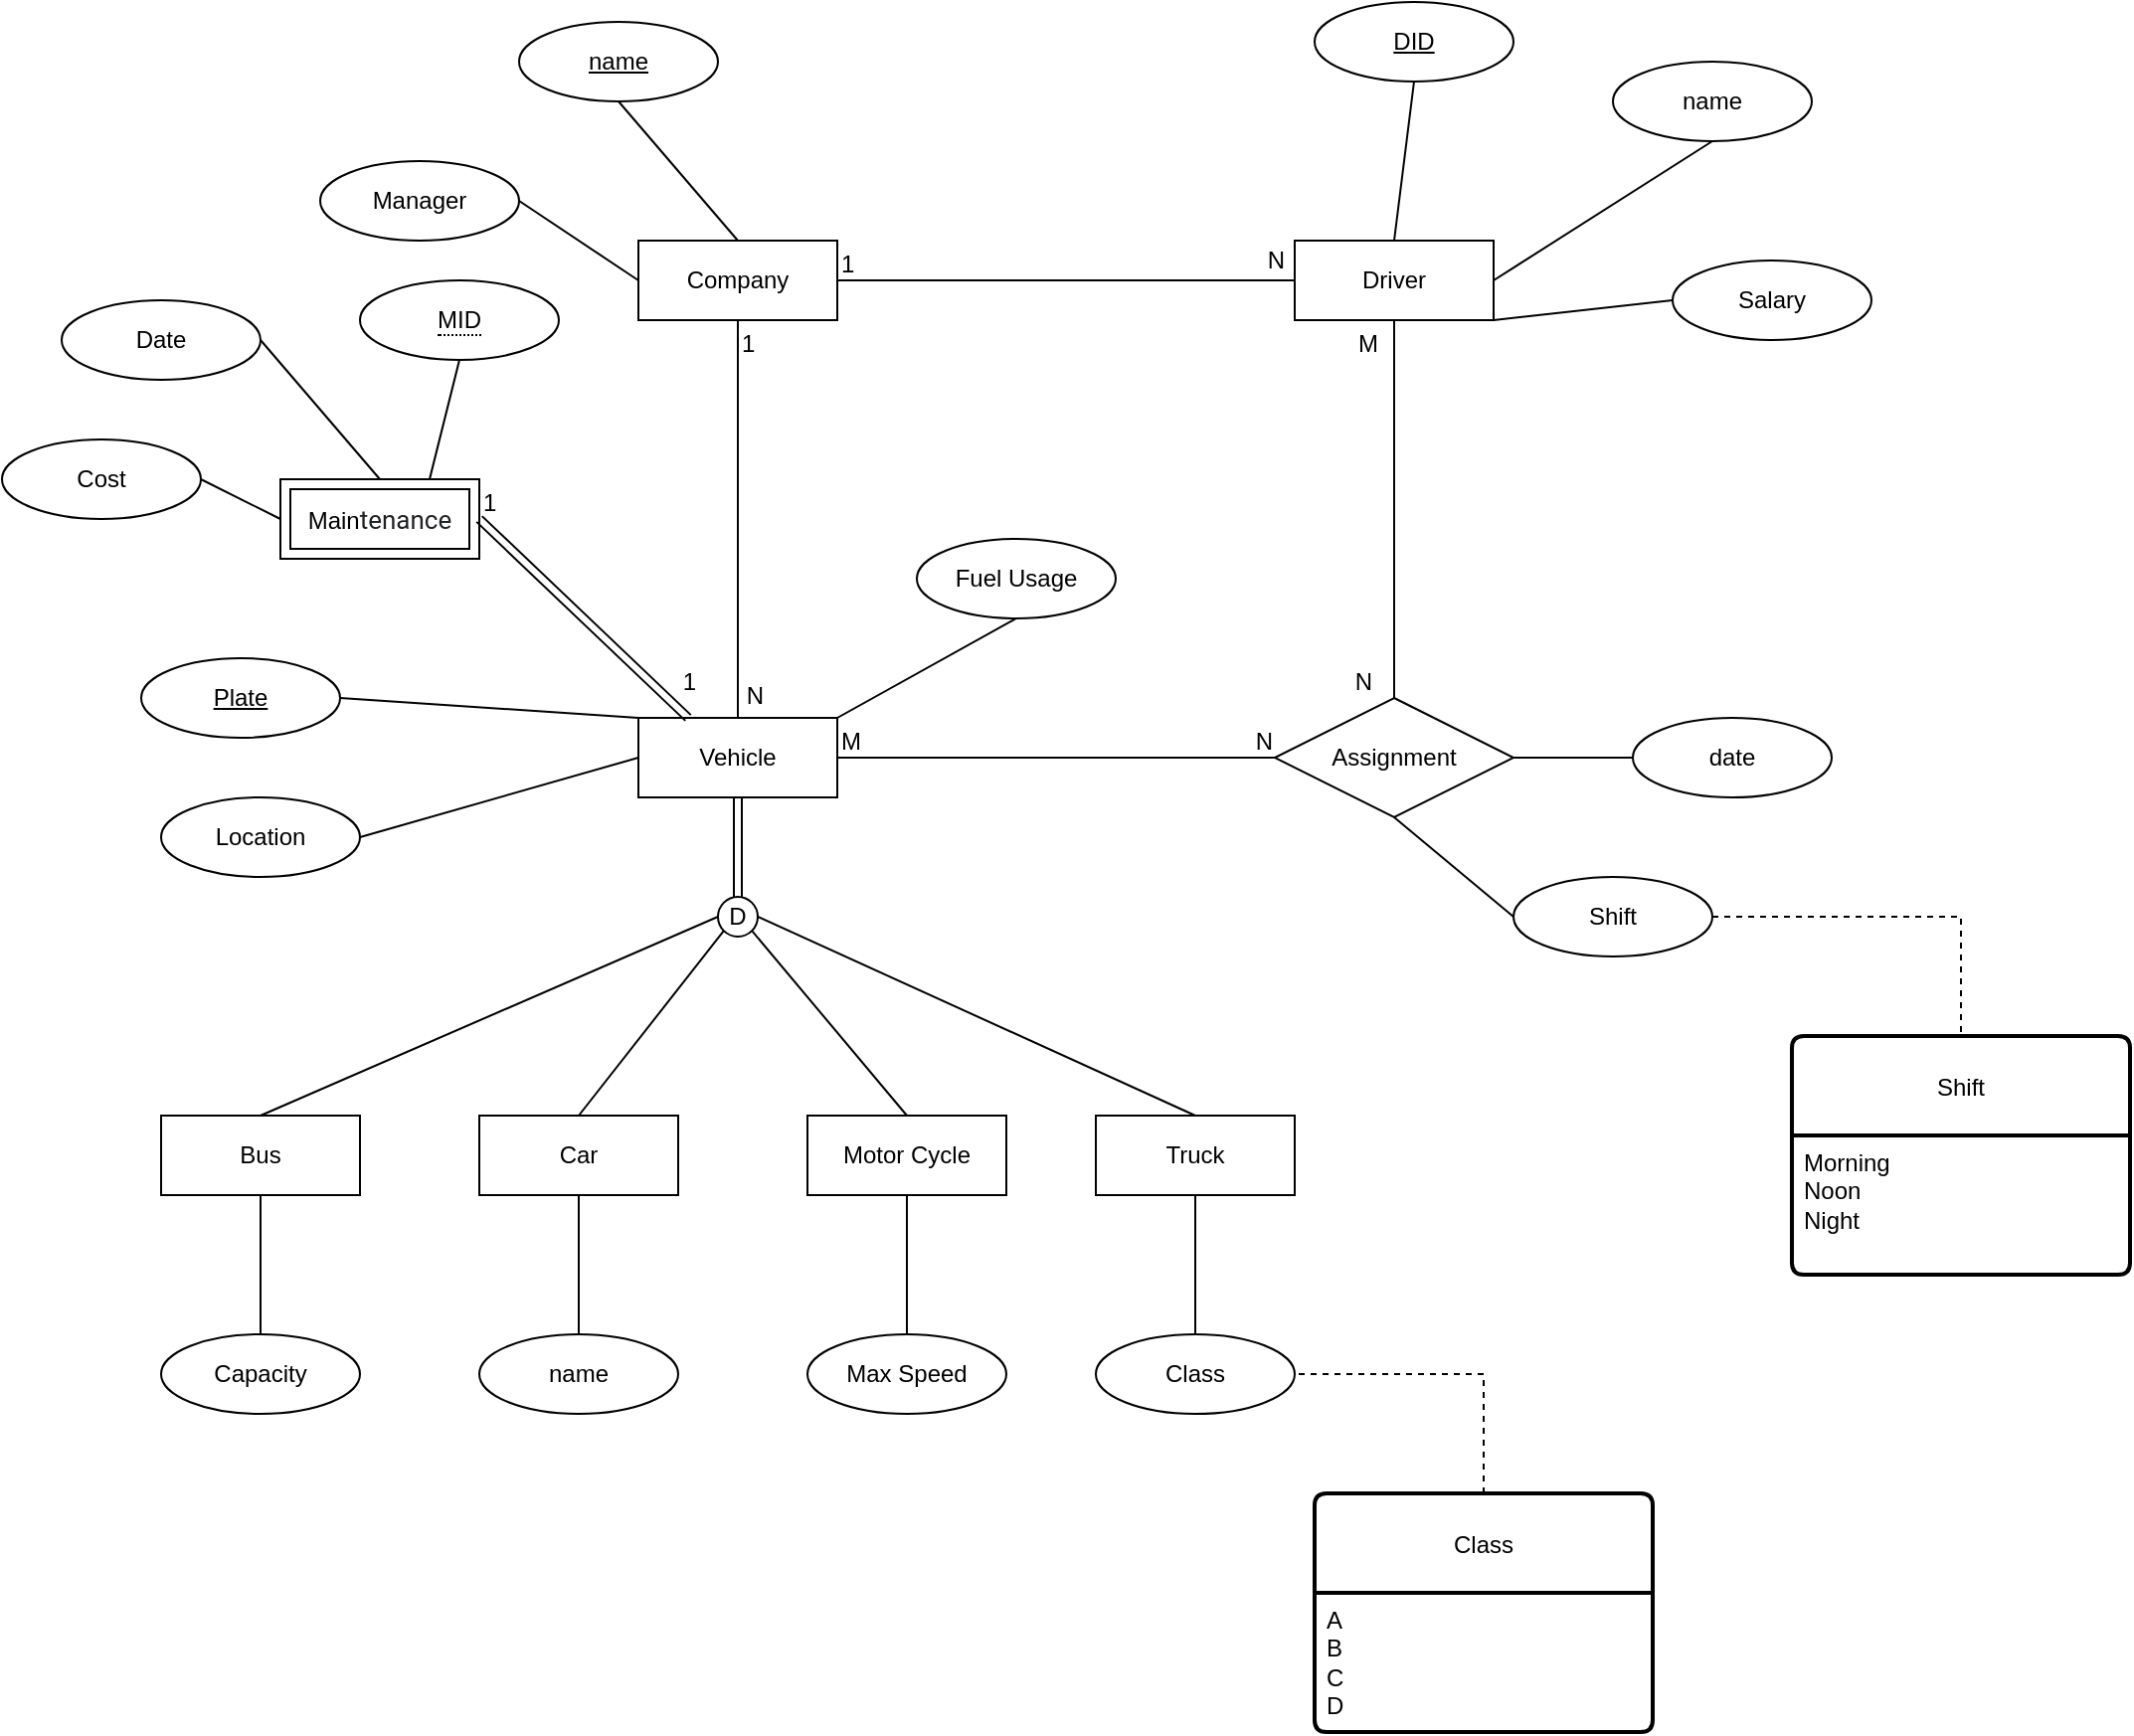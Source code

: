 <mxfile version="25.0.3">
  <diagram name="‫صفحه - 1‬" id="swpxOYMOvkDVnuEdzERW">
    <mxGraphModel dx="2307" dy="893" grid="1" gridSize="10" guides="1" tooltips="1" connect="1" arrows="1" fold="1" page="1" pageScale="1" pageWidth="850" pageHeight="1100" math="0" shadow="0">
      <root>
        <mxCell id="0" />
        <mxCell id="1" parent="0" />
        <mxCell id="I1n8lSlqwyOhps3QZJtH-1" value="Company" style="whiteSpace=wrap;html=1;align=center;" vertex="1" parent="1">
          <mxGeometry x="240" y="200" width="100" height="40" as="geometry" />
        </mxCell>
        <mxCell id="I1n8lSlqwyOhps3QZJtH-2" value="Vehicle" style="whiteSpace=wrap;html=1;align=center;" vertex="1" parent="1">
          <mxGeometry x="240" y="440" width="100" height="40" as="geometry" />
        </mxCell>
        <mxCell id="I1n8lSlqwyOhps3QZJtH-3" value="Driver" style="whiteSpace=wrap;html=1;align=center;" vertex="1" parent="1">
          <mxGeometry x="570" y="200" width="100" height="40" as="geometry" />
        </mxCell>
        <mxCell id="I1n8lSlqwyOhps3QZJtH-6" value="Manager" style="ellipse;whiteSpace=wrap;html=1;align=center;" vertex="1" parent="1">
          <mxGeometry x="80" y="160" width="100" height="40" as="geometry" />
        </mxCell>
        <mxCell id="I1n8lSlqwyOhps3QZJtH-8" value="name" style="ellipse;whiteSpace=wrap;html=1;align=center;fontStyle=4;" vertex="1" parent="1">
          <mxGeometry x="180" y="90" width="100" height="40" as="geometry" />
        </mxCell>
        <mxCell id="I1n8lSlqwyOhps3QZJtH-11" value="" style="endArrow=none;html=1;rounded=0;exitX=1;exitY=0.5;exitDx=0;exitDy=0;entryX=0;entryY=0.5;entryDx=0;entryDy=0;" edge="1" parent="1" source="I1n8lSlqwyOhps3QZJtH-1" target="I1n8lSlqwyOhps3QZJtH-3">
          <mxGeometry relative="1" as="geometry">
            <mxPoint x="425" y="290" as="sourcePoint" />
            <mxPoint x="585" y="290" as="targetPoint" />
          </mxGeometry>
        </mxCell>
        <mxCell id="I1n8lSlqwyOhps3QZJtH-12" value="1" style="resizable=0;html=1;whiteSpace=wrap;align=left;verticalAlign=bottom;" connectable="0" vertex="1" parent="I1n8lSlqwyOhps3QZJtH-11">
          <mxGeometry x="-1" relative="1" as="geometry" />
        </mxCell>
        <mxCell id="I1n8lSlqwyOhps3QZJtH-13" value="N" style="resizable=0;html=1;whiteSpace=wrap;align=right;verticalAlign=bottom;" connectable="0" vertex="1" parent="I1n8lSlqwyOhps3QZJtH-11">
          <mxGeometry x="1" relative="1" as="geometry">
            <mxPoint x="-4" y="-2" as="offset" />
          </mxGeometry>
        </mxCell>
        <mxCell id="I1n8lSlqwyOhps3QZJtH-14" value="DID" style="ellipse;whiteSpace=wrap;html=1;align=center;fontStyle=4;" vertex="1" parent="1">
          <mxGeometry x="580" y="80" width="100" height="40" as="geometry" />
        </mxCell>
        <mxCell id="I1n8lSlqwyOhps3QZJtH-15" value="" style="endArrow=none;html=1;rounded=0;exitX=0.5;exitY=1;exitDx=0;exitDy=0;entryX=0.5;entryY=0;entryDx=0;entryDy=0;" edge="1" parent="1" source="I1n8lSlqwyOhps3QZJtH-1" target="I1n8lSlqwyOhps3QZJtH-2">
          <mxGeometry relative="1" as="geometry">
            <mxPoint x="340" y="320" as="sourcePoint" />
            <mxPoint x="500" y="320" as="targetPoint" />
          </mxGeometry>
        </mxCell>
        <mxCell id="I1n8lSlqwyOhps3QZJtH-16" value="1" style="resizable=0;html=1;whiteSpace=wrap;align=left;verticalAlign=bottom;" connectable="0" vertex="1" parent="I1n8lSlqwyOhps3QZJtH-15">
          <mxGeometry x="-1" relative="1" as="geometry">
            <mxPoint y="20" as="offset" />
          </mxGeometry>
        </mxCell>
        <mxCell id="I1n8lSlqwyOhps3QZJtH-17" value="N" style="resizable=0;html=1;whiteSpace=wrap;align=right;verticalAlign=bottom;" connectable="0" vertex="1" parent="I1n8lSlqwyOhps3QZJtH-15">
          <mxGeometry x="1" relative="1" as="geometry">
            <mxPoint x="14" y="-3" as="offset" />
          </mxGeometry>
        </mxCell>
        <mxCell id="I1n8lSlqwyOhps3QZJtH-19" value="name" style="ellipse;whiteSpace=wrap;html=1;align=center;" vertex="1" parent="1">
          <mxGeometry x="730" y="110" width="100" height="40" as="geometry" />
        </mxCell>
        <mxCell id="I1n8lSlqwyOhps3QZJtH-20" value="Bus" style="whiteSpace=wrap;html=1;align=center;" vertex="1" parent="1">
          <mxGeometry y="640" width="100" height="40" as="geometry" />
        </mxCell>
        <mxCell id="I1n8lSlqwyOhps3QZJtH-21" value="Car" style="whiteSpace=wrap;html=1;align=center;" vertex="1" parent="1">
          <mxGeometry x="160" y="640" width="100" height="40" as="geometry" />
        </mxCell>
        <mxCell id="I1n8lSlqwyOhps3QZJtH-22" value="Motor Cycle" style="whiteSpace=wrap;html=1;align=center;" vertex="1" parent="1">
          <mxGeometry x="325" y="640" width="100" height="40" as="geometry" />
        </mxCell>
        <mxCell id="I1n8lSlqwyOhps3QZJtH-23" value="Truck" style="whiteSpace=wrap;html=1;align=center;" vertex="1" parent="1">
          <mxGeometry x="470" y="640" width="100" height="40" as="geometry" />
        </mxCell>
        <mxCell id="I1n8lSlqwyOhps3QZJtH-25" value="Plate" style="ellipse;whiteSpace=wrap;html=1;align=center;fontStyle=4;" vertex="1" parent="1">
          <mxGeometry x="-10" y="410" width="100" height="40" as="geometry" />
        </mxCell>
        <mxCell id="I1n8lSlqwyOhps3QZJtH-26" value="" style="endArrow=none;html=1;rounded=0;exitX=1;exitY=0.5;exitDx=0;exitDy=0;entryX=0;entryY=0;entryDx=0;entryDy=0;" edge="1" parent="1" source="I1n8lSlqwyOhps3QZJtH-25" target="I1n8lSlqwyOhps3QZJtH-2">
          <mxGeometry width="50" height="50" relative="1" as="geometry">
            <mxPoint x="400" y="500" as="sourcePoint" />
            <mxPoint x="450" y="450" as="targetPoint" />
          </mxGeometry>
        </mxCell>
        <mxCell id="I1n8lSlqwyOhps3QZJtH-28" value="Fuel Usage" style="ellipse;whiteSpace=wrap;html=1;align=center;" vertex="1" parent="1">
          <mxGeometry x="380" y="350" width="100" height="40" as="geometry" />
        </mxCell>
        <mxCell id="I1n8lSlqwyOhps3QZJtH-29" value="" style="endArrow=none;html=1;rounded=0;exitX=0.5;exitY=1;exitDx=0;exitDy=0;entryX=0.5;entryY=0;entryDx=0;entryDy=0;" edge="1" parent="1" source="I1n8lSlqwyOhps3QZJtH-8" target="I1n8lSlqwyOhps3QZJtH-1">
          <mxGeometry width="50" height="50" relative="1" as="geometry">
            <mxPoint x="380" y="160" as="sourcePoint" />
            <mxPoint x="430" y="110" as="targetPoint" />
          </mxGeometry>
        </mxCell>
        <mxCell id="I1n8lSlqwyOhps3QZJtH-30" value="" style="endArrow=none;html=1;rounded=0;exitX=1;exitY=0.5;exitDx=0;exitDy=0;entryX=0;entryY=0.5;entryDx=0;entryDy=0;" edge="1" parent="1" source="I1n8lSlqwyOhps3QZJtH-6" target="I1n8lSlqwyOhps3QZJtH-1">
          <mxGeometry width="50" height="50" relative="1" as="geometry">
            <mxPoint x="200" y="280" as="sourcePoint" />
            <mxPoint x="250" y="230" as="targetPoint" />
          </mxGeometry>
        </mxCell>
        <mxCell id="I1n8lSlqwyOhps3QZJtH-31" value="" style="endArrow=none;html=1;rounded=0;exitX=0.5;exitY=0;exitDx=0;exitDy=0;entryX=0.5;entryY=1;entryDx=0;entryDy=0;" edge="1" parent="1" source="I1n8lSlqwyOhps3QZJtH-3" target="I1n8lSlqwyOhps3QZJtH-14">
          <mxGeometry width="50" height="50" relative="1" as="geometry">
            <mxPoint x="510" y="180" as="sourcePoint" />
            <mxPoint x="580" y="130" as="targetPoint" />
          </mxGeometry>
        </mxCell>
        <mxCell id="I1n8lSlqwyOhps3QZJtH-32" value="Assignment" style="shape=rhombus;perimeter=rhombusPerimeter;whiteSpace=wrap;html=1;align=center;" vertex="1" parent="1">
          <mxGeometry x="560" y="430" width="120" height="60" as="geometry" />
        </mxCell>
        <mxCell id="I1n8lSlqwyOhps3QZJtH-33" value="" style="endArrow=none;html=1;rounded=0;exitX=1;exitY=0.5;exitDx=0;exitDy=0;entryX=0.5;entryY=1;entryDx=0;entryDy=0;" edge="1" parent="1" source="I1n8lSlqwyOhps3QZJtH-3" target="I1n8lSlqwyOhps3QZJtH-19">
          <mxGeometry width="50" height="50" relative="1" as="geometry">
            <mxPoint x="770" y="280" as="sourcePoint" />
            <mxPoint x="820" y="230" as="targetPoint" />
          </mxGeometry>
        </mxCell>
        <mxCell id="I1n8lSlqwyOhps3QZJtH-34" value="date" style="ellipse;whiteSpace=wrap;html=1;align=center;" vertex="1" parent="1">
          <mxGeometry x="740" y="440" width="100" height="40" as="geometry" />
        </mxCell>
        <mxCell id="I1n8lSlqwyOhps3QZJtH-35" value="" style="endArrow=none;html=1;rounded=0;exitX=1;exitY=0.5;exitDx=0;exitDy=0;entryX=0;entryY=0.5;entryDx=0;entryDy=0;" edge="1" parent="1" source="I1n8lSlqwyOhps3QZJtH-32" target="I1n8lSlqwyOhps3QZJtH-34">
          <mxGeometry width="50" height="50" relative="1" as="geometry">
            <mxPoint x="750" y="470" as="sourcePoint" />
            <mxPoint x="800" y="420" as="targetPoint" />
          </mxGeometry>
        </mxCell>
        <mxCell id="I1n8lSlqwyOhps3QZJtH-36" value="" style="endArrow=none;html=1;rounded=0;exitX=1;exitY=0;exitDx=0;exitDy=0;entryX=0.5;entryY=1;entryDx=0;entryDy=0;" edge="1" parent="1" source="I1n8lSlqwyOhps3QZJtH-2" target="I1n8lSlqwyOhps3QZJtH-28">
          <mxGeometry width="50" height="50" relative="1" as="geometry">
            <mxPoint x="390" y="480" as="sourcePoint" />
            <mxPoint x="460" y="450" as="targetPoint" />
          </mxGeometry>
        </mxCell>
        <mxCell id="I1n8lSlqwyOhps3QZJtH-37" value="Location" style="ellipse;whiteSpace=wrap;html=1;align=center;" vertex="1" parent="1">
          <mxGeometry y="480" width="100" height="40" as="geometry" />
        </mxCell>
        <mxCell id="I1n8lSlqwyOhps3QZJtH-38" value="" style="endArrow=none;html=1;rounded=0;exitX=1;exitY=0.5;exitDx=0;exitDy=0;entryX=0;entryY=0.5;entryDx=0;entryDy=0;" edge="1" parent="1" source="I1n8lSlqwyOhps3QZJtH-37" target="I1n8lSlqwyOhps3QZJtH-2">
          <mxGeometry width="50" height="50" relative="1" as="geometry">
            <mxPoint x="190" y="530" as="sourcePoint" />
            <mxPoint x="240" y="480" as="targetPoint" />
          </mxGeometry>
        </mxCell>
        <mxCell id="I1n8lSlqwyOhps3QZJtH-39" value="Main&lt;span style=&quot;color: rgb(32, 33, 36); font-family: Roboto, arial, sans-serif; font-size: 13px; text-align: right; white-space-collapse: preserve; background-color: rgb(255, 255, 255);&quot;&gt;tenance&lt;/span&gt;" style="shape=ext;margin=3;double=1;whiteSpace=wrap;html=1;align=center;" vertex="1" parent="1">
          <mxGeometry x="60" y="320" width="100" height="40" as="geometry" />
        </mxCell>
        <mxCell id="I1n8lSlqwyOhps3QZJtH-41" value="" style="endArrow=none;html=1;rounded=0;exitX=1;exitY=0.5;exitDx=0;exitDy=0;entryX=0.5;entryY=0;entryDx=0;entryDy=0;" edge="1" parent="1" source="I1n8lSlqwyOhps3QZJtH-42" target="I1n8lSlqwyOhps3QZJtH-39">
          <mxGeometry width="50" height="50" relative="1" as="geometry">
            <mxPoint x="100" y="285" as="sourcePoint" />
            <mxPoint x="150" y="235" as="targetPoint" />
          </mxGeometry>
        </mxCell>
        <mxCell id="I1n8lSlqwyOhps3QZJtH-42" value="Date" style="ellipse;whiteSpace=wrap;html=1;align=center;" vertex="1" parent="1">
          <mxGeometry x="-50" y="230" width="100" height="40" as="geometry" />
        </mxCell>
        <mxCell id="I1n8lSlqwyOhps3QZJtH-43" value="Salary" style="ellipse;whiteSpace=wrap;html=1;align=center;" vertex="1" parent="1">
          <mxGeometry x="760" y="210" width="100" height="40" as="geometry" />
        </mxCell>
        <mxCell id="I1n8lSlqwyOhps3QZJtH-44" value="" style="endArrow=none;html=1;rounded=0;exitX=1;exitY=1;exitDx=0;exitDy=0;entryX=0;entryY=0.5;entryDx=0;entryDy=0;" edge="1" parent="1" source="I1n8lSlqwyOhps3QZJtH-3" target="I1n8lSlqwyOhps3QZJtH-43">
          <mxGeometry width="50" height="50" relative="1" as="geometry">
            <mxPoint x="620" y="270" as="sourcePoint" />
            <mxPoint x="680" y="340" as="targetPoint" />
          </mxGeometry>
        </mxCell>
        <mxCell id="I1n8lSlqwyOhps3QZJtH-46" value="Cost" style="ellipse;whiteSpace=wrap;html=1;align=center;" vertex="1" parent="1">
          <mxGeometry x="-80" y="300" width="100" height="40" as="geometry" />
        </mxCell>
        <mxCell id="I1n8lSlqwyOhps3QZJtH-47" value="" style="endArrow=none;html=1;rounded=0;exitX=1;exitY=0.5;exitDx=0;exitDy=0;entryX=0;entryY=0.5;entryDx=0;entryDy=0;" edge="1" parent="1" source="I1n8lSlqwyOhps3QZJtH-46" target="I1n8lSlqwyOhps3QZJtH-39">
          <mxGeometry width="50" height="50" relative="1" as="geometry">
            <mxPoint x="400" y="370" as="sourcePoint" />
            <mxPoint x="450" y="320" as="targetPoint" />
          </mxGeometry>
        </mxCell>
        <mxCell id="I1n8lSlqwyOhps3QZJtH-48" value="" style="shape=link;html=1;rounded=0;exitX=1;exitY=0.5;exitDx=0;exitDy=0;entryX=0.25;entryY=0;entryDx=0;entryDy=0;" edge="1" parent="1" source="I1n8lSlqwyOhps3QZJtH-39" target="I1n8lSlqwyOhps3QZJtH-2">
          <mxGeometry relative="1" as="geometry">
            <mxPoint x="170" y="390" as="sourcePoint" />
            <mxPoint x="330" y="390" as="targetPoint" />
          </mxGeometry>
        </mxCell>
        <mxCell id="I1n8lSlqwyOhps3QZJtH-49" value="1" style="resizable=0;html=1;whiteSpace=wrap;align=left;verticalAlign=bottom;" connectable="0" vertex="1" parent="I1n8lSlqwyOhps3QZJtH-48">
          <mxGeometry x="-1" relative="1" as="geometry" />
        </mxCell>
        <mxCell id="I1n8lSlqwyOhps3QZJtH-50" value="1" style="resizable=0;html=1;whiteSpace=wrap;align=right;verticalAlign=bottom;" connectable="0" vertex="1" parent="I1n8lSlqwyOhps3QZJtH-48">
          <mxGeometry x="1" relative="1" as="geometry">
            <mxPoint x="5" y="-10" as="offset" />
          </mxGeometry>
        </mxCell>
        <mxCell id="I1n8lSlqwyOhps3QZJtH-51" value="" style="endArrow=none;html=1;rounded=0;exitX=0.5;exitY=1;exitDx=0;exitDy=0;entryX=0.5;entryY=0;entryDx=0;entryDy=0;" edge="1" parent="1" source="I1n8lSlqwyOhps3QZJtH-3" target="I1n8lSlqwyOhps3QZJtH-32">
          <mxGeometry relative="1" as="geometry">
            <mxPoint x="590" y="320" as="sourcePoint" />
            <mxPoint x="750" y="320" as="targetPoint" />
          </mxGeometry>
        </mxCell>
        <mxCell id="I1n8lSlqwyOhps3QZJtH-52" value="M" style="resizable=0;html=1;whiteSpace=wrap;align=left;verticalAlign=bottom;" connectable="0" vertex="1" parent="I1n8lSlqwyOhps3QZJtH-51">
          <mxGeometry x="-1" relative="1" as="geometry">
            <mxPoint x="-20" y="20" as="offset" />
          </mxGeometry>
        </mxCell>
        <mxCell id="I1n8lSlqwyOhps3QZJtH-53" value="N" style="resizable=0;html=1;whiteSpace=wrap;align=right;verticalAlign=bottom;" connectable="0" vertex="1" parent="I1n8lSlqwyOhps3QZJtH-51">
          <mxGeometry x="1" relative="1" as="geometry">
            <mxPoint x="-10" as="offset" />
          </mxGeometry>
        </mxCell>
        <mxCell id="I1n8lSlqwyOhps3QZJtH-54" value="" style="endArrow=none;html=1;rounded=0;exitX=1;exitY=0.5;exitDx=0;exitDy=0;entryX=0;entryY=0.5;entryDx=0;entryDy=0;" edge="1" parent="1" source="I1n8lSlqwyOhps3QZJtH-2" target="I1n8lSlqwyOhps3QZJtH-32">
          <mxGeometry relative="1" as="geometry">
            <mxPoint x="480" y="490" as="sourcePoint" />
            <mxPoint x="640" y="490" as="targetPoint" />
          </mxGeometry>
        </mxCell>
        <mxCell id="I1n8lSlqwyOhps3QZJtH-55" value="M" style="resizable=0;html=1;whiteSpace=wrap;align=left;verticalAlign=bottom;" connectable="0" vertex="1" parent="I1n8lSlqwyOhps3QZJtH-54">
          <mxGeometry x="-1" relative="1" as="geometry" />
        </mxCell>
        <mxCell id="I1n8lSlqwyOhps3QZJtH-56" value="N" style="resizable=0;html=1;whiteSpace=wrap;align=right;verticalAlign=bottom;" connectable="0" vertex="1" parent="I1n8lSlqwyOhps3QZJtH-54">
          <mxGeometry x="1" relative="1" as="geometry" />
        </mxCell>
        <mxCell id="I1n8lSlqwyOhps3QZJtH-57" value="Shift" style="ellipse;whiteSpace=wrap;html=1;align=center;" vertex="1" parent="1">
          <mxGeometry x="680" y="520" width="100" height="40" as="geometry" />
        </mxCell>
        <mxCell id="I1n8lSlqwyOhps3QZJtH-59" value="&lt;span style=&quot;font-size: 12px;&quot;&gt;Shift&lt;/span&gt;" style="swimlane;childLayout=stackLayout;horizontal=1;startSize=50;horizontalStack=0;rounded=1;fontSize=14;fontStyle=0;strokeWidth=2;resizeParent=0;resizeLast=1;shadow=0;dashed=0;align=center;arcSize=4;whiteSpace=wrap;html=1;" vertex="1" parent="1">
          <mxGeometry x="820" y="600" width="170" height="120" as="geometry" />
        </mxCell>
        <mxCell id="I1n8lSlqwyOhps3QZJtH-60" value="Morning&lt;div&gt;Noon&lt;/div&gt;&lt;div&gt;Night&lt;/div&gt;" style="align=left;strokeColor=none;fillColor=none;spacingLeft=4;fontSize=12;verticalAlign=top;resizable=0;rotatable=0;part=1;html=1;" vertex="1" parent="I1n8lSlqwyOhps3QZJtH-59">
          <mxGeometry y="50" width="170" height="70" as="geometry" />
        </mxCell>
        <mxCell id="I1n8lSlqwyOhps3QZJtH-61" value="" style="endArrow=none;html=1;rounded=0;exitX=0.5;exitY=1;exitDx=0;exitDy=0;entryX=0;entryY=0.5;entryDx=0;entryDy=0;" edge="1" parent="1" source="I1n8lSlqwyOhps3QZJtH-32" target="I1n8lSlqwyOhps3QZJtH-57">
          <mxGeometry width="50" height="50" relative="1" as="geometry">
            <mxPoint x="800" y="520" as="sourcePoint" />
            <mxPoint x="850" y="470" as="targetPoint" />
          </mxGeometry>
        </mxCell>
        <mxCell id="I1n8lSlqwyOhps3QZJtH-62" value="" style="endArrow=none;dashed=1;html=1;rounded=0;exitX=1;exitY=0.5;exitDx=0;exitDy=0;entryX=0.5;entryY=0;entryDx=0;entryDy=0;edgeStyle=orthogonalEdgeStyle;" edge="1" parent="1" source="I1n8lSlqwyOhps3QZJtH-57" target="I1n8lSlqwyOhps3QZJtH-59">
          <mxGeometry width="50" height="50" relative="1" as="geometry">
            <mxPoint x="800" y="530" as="sourcePoint" />
            <mxPoint x="700" y="360" as="targetPoint" />
          </mxGeometry>
        </mxCell>
        <mxCell id="I1n8lSlqwyOhps3QZJtH-63" value="&lt;span style=&quot;border-bottom: 1px dotted&quot;&gt;MID&lt;/span&gt;" style="ellipse;whiteSpace=wrap;html=1;align=center;" vertex="1" parent="1">
          <mxGeometry x="100" y="220" width="100" height="40" as="geometry" />
        </mxCell>
        <mxCell id="I1n8lSlqwyOhps3QZJtH-64" value="" style="endArrow=none;html=1;rounded=0;exitX=0.75;exitY=0;exitDx=0;exitDy=0;entryX=0.5;entryY=1;entryDx=0;entryDy=0;" edge="1" parent="1" source="I1n8lSlqwyOhps3QZJtH-39" target="I1n8lSlqwyOhps3QZJtH-63">
          <mxGeometry width="50" height="50" relative="1" as="geometry">
            <mxPoint x="200" y="330" as="sourcePoint" />
            <mxPoint x="250" y="280" as="targetPoint" />
          </mxGeometry>
        </mxCell>
        <mxCell id="I1n8lSlqwyOhps3QZJtH-65" value="Capacity" style="ellipse;whiteSpace=wrap;html=1;align=center;" vertex="1" parent="1">
          <mxGeometry y="750" width="100" height="40" as="geometry" />
        </mxCell>
        <mxCell id="I1n8lSlqwyOhps3QZJtH-66" value="Class" style="ellipse;whiteSpace=wrap;html=1;align=center;" vertex="1" parent="1">
          <mxGeometry x="470" y="750" width="100" height="40" as="geometry" />
        </mxCell>
        <mxCell id="I1n8lSlqwyOhps3QZJtH-67" value="Max Speed" style="ellipse;whiteSpace=wrap;html=1;align=center;" vertex="1" parent="1">
          <mxGeometry x="325" y="750" width="100" height="40" as="geometry" />
        </mxCell>
        <mxCell id="I1n8lSlqwyOhps3QZJtH-68" value="name" style="ellipse;whiteSpace=wrap;html=1;align=center;" vertex="1" parent="1">
          <mxGeometry x="160" y="750" width="100" height="40" as="geometry" />
        </mxCell>
        <mxCell id="I1n8lSlqwyOhps3QZJtH-70" value="" style="endArrow=none;html=1;rounded=0;exitX=0.5;exitY=0;exitDx=0;exitDy=0;entryX=0;entryY=1;entryDx=0;entryDy=0;" edge="1" parent="1" source="I1n8lSlqwyOhps3QZJtH-21" target="I1n8lSlqwyOhps3QZJtH-71">
          <mxGeometry width="50" height="50" relative="1" as="geometry">
            <mxPoint x="360" y="640" as="sourcePoint" />
            <mxPoint x="230" y="590" as="targetPoint" />
          </mxGeometry>
        </mxCell>
        <mxCell id="I1n8lSlqwyOhps3QZJtH-71" value="D" style="ellipse;whiteSpace=wrap;html=1;" vertex="1" parent="1">
          <mxGeometry x="280" y="530" width="20" height="20" as="geometry" />
        </mxCell>
        <mxCell id="I1n8lSlqwyOhps3QZJtH-73" value="" style="shape=link;html=1;rounded=0;entryX=0.5;entryY=1;entryDx=0;entryDy=0;exitX=0.5;exitY=0;exitDx=0;exitDy=0;" edge="1" parent="1" source="I1n8lSlqwyOhps3QZJtH-71" target="I1n8lSlqwyOhps3QZJtH-2">
          <mxGeometry relative="1" as="geometry">
            <mxPoint x="270" y="670" as="sourcePoint" />
            <mxPoint x="430" y="670" as="targetPoint" />
          </mxGeometry>
        </mxCell>
        <mxCell id="I1n8lSlqwyOhps3QZJtH-74" value="" style="resizable=0;html=1;whiteSpace=wrap;align=right;verticalAlign=bottom;" connectable="0" vertex="1" parent="I1n8lSlqwyOhps3QZJtH-73">
          <mxGeometry x="1" relative="1" as="geometry" />
        </mxCell>
        <mxCell id="I1n8lSlqwyOhps3QZJtH-75" value="" style="endArrow=none;html=1;rounded=0;exitX=1;exitY=1;exitDx=0;exitDy=0;entryX=0.5;entryY=0;entryDx=0;entryDy=0;" edge="1" parent="1" source="I1n8lSlqwyOhps3QZJtH-71" target="I1n8lSlqwyOhps3QZJtH-22">
          <mxGeometry width="50" height="50" relative="1" as="geometry">
            <mxPoint x="420" y="600" as="sourcePoint" />
            <mxPoint x="470" y="550" as="targetPoint" />
          </mxGeometry>
        </mxCell>
        <mxCell id="I1n8lSlqwyOhps3QZJtH-76" value="" style="endArrow=none;html=1;rounded=0;exitX=0.5;exitY=0;exitDx=0;exitDy=0;entryX=0;entryY=0.5;entryDx=0;entryDy=0;" edge="1" parent="1" source="I1n8lSlqwyOhps3QZJtH-20" target="I1n8lSlqwyOhps3QZJtH-71">
          <mxGeometry width="50" height="50" relative="1" as="geometry">
            <mxPoint x="110" y="600" as="sourcePoint" />
            <mxPoint x="160" y="550" as="targetPoint" />
          </mxGeometry>
        </mxCell>
        <mxCell id="I1n8lSlqwyOhps3QZJtH-77" value="" style="endArrow=none;html=1;rounded=0;exitX=1;exitY=0.5;exitDx=0;exitDy=0;entryX=0.5;entryY=0;entryDx=0;entryDy=0;" edge="1" parent="1" source="I1n8lSlqwyOhps3QZJtH-71" target="I1n8lSlqwyOhps3QZJtH-23">
          <mxGeometry width="50" height="50" relative="1" as="geometry">
            <mxPoint x="470" y="590" as="sourcePoint" />
            <mxPoint x="520" y="540" as="targetPoint" />
          </mxGeometry>
        </mxCell>
        <mxCell id="I1n8lSlqwyOhps3QZJtH-80" value="&lt;span style=&quot;font-size: 12px;&quot;&gt;Class&lt;/span&gt;" style="swimlane;childLayout=stackLayout;horizontal=1;startSize=50;horizontalStack=0;rounded=1;fontSize=14;fontStyle=0;strokeWidth=2;resizeParent=0;resizeLast=1;shadow=0;dashed=0;align=center;arcSize=4;whiteSpace=wrap;html=1;" vertex="1" parent="1">
          <mxGeometry x="580" y="830" width="170" height="120" as="geometry" />
        </mxCell>
        <mxCell id="I1n8lSlqwyOhps3QZJtH-81" value="A&lt;div&gt;B&lt;/div&gt;&lt;div&gt;C&lt;/div&gt;&lt;div&gt;D&lt;/div&gt;" style="align=left;strokeColor=none;fillColor=none;spacingLeft=4;fontSize=12;verticalAlign=top;resizable=0;rotatable=0;part=1;html=1;" vertex="1" parent="I1n8lSlqwyOhps3QZJtH-80">
          <mxGeometry y="50" width="170" height="70" as="geometry" />
        </mxCell>
        <mxCell id="I1n8lSlqwyOhps3QZJtH-83" value="" style="endArrow=none;dashed=1;html=1;rounded=0;exitX=0.5;exitY=0;exitDx=0;exitDy=0;entryX=1;entryY=0.5;entryDx=0;entryDy=0;edgeStyle=orthogonalEdgeStyle;" edge="1" parent="1" source="I1n8lSlqwyOhps3QZJtH-80" target="I1n8lSlqwyOhps3QZJtH-66">
          <mxGeometry width="50" height="50" relative="1" as="geometry">
            <mxPoint x="740" y="840" as="sourcePoint" />
            <mxPoint x="790" y="790" as="targetPoint" />
          </mxGeometry>
        </mxCell>
        <mxCell id="I1n8lSlqwyOhps3QZJtH-87" value="" style="endArrow=none;html=1;rounded=0;exitX=0.5;exitY=0;exitDx=0;exitDy=0;entryX=0.5;entryY=1;entryDx=0;entryDy=0;" edge="1" parent="1" source="I1n8lSlqwyOhps3QZJtH-66" target="I1n8lSlqwyOhps3QZJtH-23">
          <mxGeometry width="50" height="50" relative="1" as="geometry">
            <mxPoint x="470" y="710" as="sourcePoint" />
            <mxPoint x="520" y="660" as="targetPoint" />
          </mxGeometry>
        </mxCell>
        <mxCell id="I1n8lSlqwyOhps3QZJtH-89" value="" style="endArrow=none;html=1;rounded=0;exitX=0.5;exitY=0;exitDx=0;exitDy=0;entryX=0.5;entryY=1;entryDx=0;entryDy=0;" edge="1" parent="1" source="I1n8lSlqwyOhps3QZJtH-67" target="I1n8lSlqwyOhps3QZJtH-22">
          <mxGeometry width="50" height="50" relative="1" as="geometry">
            <mxPoint x="470" y="760" as="sourcePoint" />
            <mxPoint x="520" y="710" as="targetPoint" />
          </mxGeometry>
        </mxCell>
        <mxCell id="I1n8lSlqwyOhps3QZJtH-90" value="" style="endArrow=none;html=1;rounded=0;exitX=0.5;exitY=0;exitDx=0;exitDy=0;entryX=0.5;entryY=1;entryDx=0;entryDy=0;" edge="1" parent="1" source="I1n8lSlqwyOhps3QZJtH-68" target="I1n8lSlqwyOhps3QZJtH-21">
          <mxGeometry width="50" height="50" relative="1" as="geometry">
            <mxPoint x="240" y="760" as="sourcePoint" />
            <mxPoint x="290" y="710" as="targetPoint" />
          </mxGeometry>
        </mxCell>
        <mxCell id="I1n8lSlqwyOhps3QZJtH-91" value="" style="endArrow=none;html=1;rounded=0;exitX=0.5;exitY=0;exitDx=0;exitDy=0;entryX=0.5;entryY=1;entryDx=0;entryDy=0;" edge="1" parent="1" source="I1n8lSlqwyOhps3QZJtH-65" target="I1n8lSlqwyOhps3QZJtH-20">
          <mxGeometry width="50" height="50" relative="1" as="geometry">
            <mxPoint x="90" y="760" as="sourcePoint" />
            <mxPoint x="140" y="710" as="targetPoint" />
          </mxGeometry>
        </mxCell>
      </root>
    </mxGraphModel>
  </diagram>
</mxfile>
